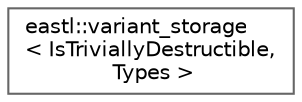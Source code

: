 digraph "类继承关系图"
{
 // LATEX_PDF_SIZE
  bgcolor="transparent";
  edge [fontname=Helvetica,fontsize=10,labelfontname=Helvetica,labelfontsize=10];
  node [fontname=Helvetica,fontsize=10,shape=box,height=0.2,width=0.4];
  rankdir="LR";
  Node0 [id="Node000000",label="eastl::variant_storage\l\< IsTriviallyDestructible,\l Types \>",height=0.2,width=0.4,color="grey40", fillcolor="white", style="filled",URL="$structeastl_1_1variant__storage.html",tooltip=" "];
}
